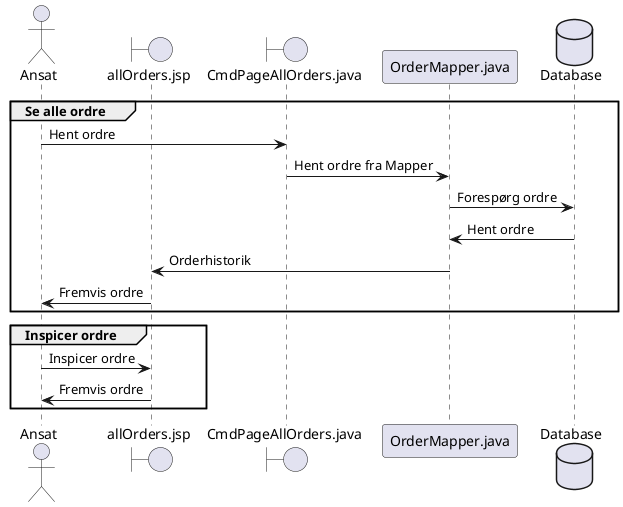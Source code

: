 @startuml

actor Ansat
boundary "allOrders.jsp" as AO
boundary "CmdPageAllOrders.java" as CAO
participant "OrderMapper.java" as OM
database "Database" as DB

group Se alle ordre
Ansat -> CAO : Hent ordre
CAO -> OM : Hent ordre fra Mapper
OM -> DB : Forespørg ordre
DB -> OM : Hent ordre
OM -> AO : Orderhistorik
AO -> Ansat : Fremvis ordre
end

group Inspicer ordre
Ansat -> AO : Inspicer ordre
AO -> Ansat : Fremvis ordre
end

@enduml
